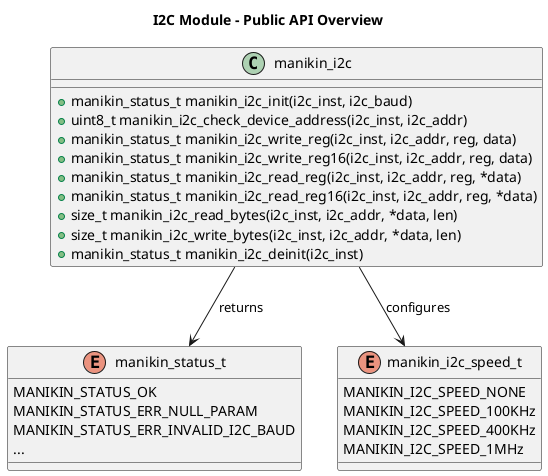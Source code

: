 @startuml
title I2C Module - Public API Overview

class manikin_i2c {
  +manikin_status_t manikin_i2c_init(i2c_inst, i2c_baud)
  +uint8_t manikin_i2c_check_device_address(i2c_inst, i2c_addr)
  +manikin_status_t manikin_i2c_write_reg(i2c_inst, i2c_addr, reg, data)
  +manikin_status_t manikin_i2c_write_reg16(i2c_inst, i2c_addr, reg, data)
  +manikin_status_t manikin_i2c_read_reg(i2c_inst, i2c_addr, reg, *data)
  +manikin_status_t manikin_i2c_read_reg16(i2c_inst, i2c_addr, reg, *data)
  +size_t manikin_i2c_read_bytes(i2c_inst, i2c_addr, *data, len)
  +size_t manikin_i2c_write_bytes(i2c_inst, i2c_addr, *data, len)
  +manikin_status_t manikin_i2c_deinit(i2c_inst)
}

enum manikin_status_t {
  MANIKIN_STATUS_OK
  MANIKIN_STATUS_ERR_NULL_PARAM
  MANIKIN_STATUS_ERR_INVALID_I2C_BAUD
  ...
}

enum manikin_i2c_speed_t {
  MANIKIN_I2C_SPEED_NONE
  MANIKIN_I2C_SPEED_100KHz
  MANIKIN_I2C_SPEED_400KHz
  MANIKIN_I2C_SPEED_1MHz
}

manikin_i2c --> manikin_status_t : returns
manikin_i2c --> manikin_i2c_speed_t : configures

@enduml